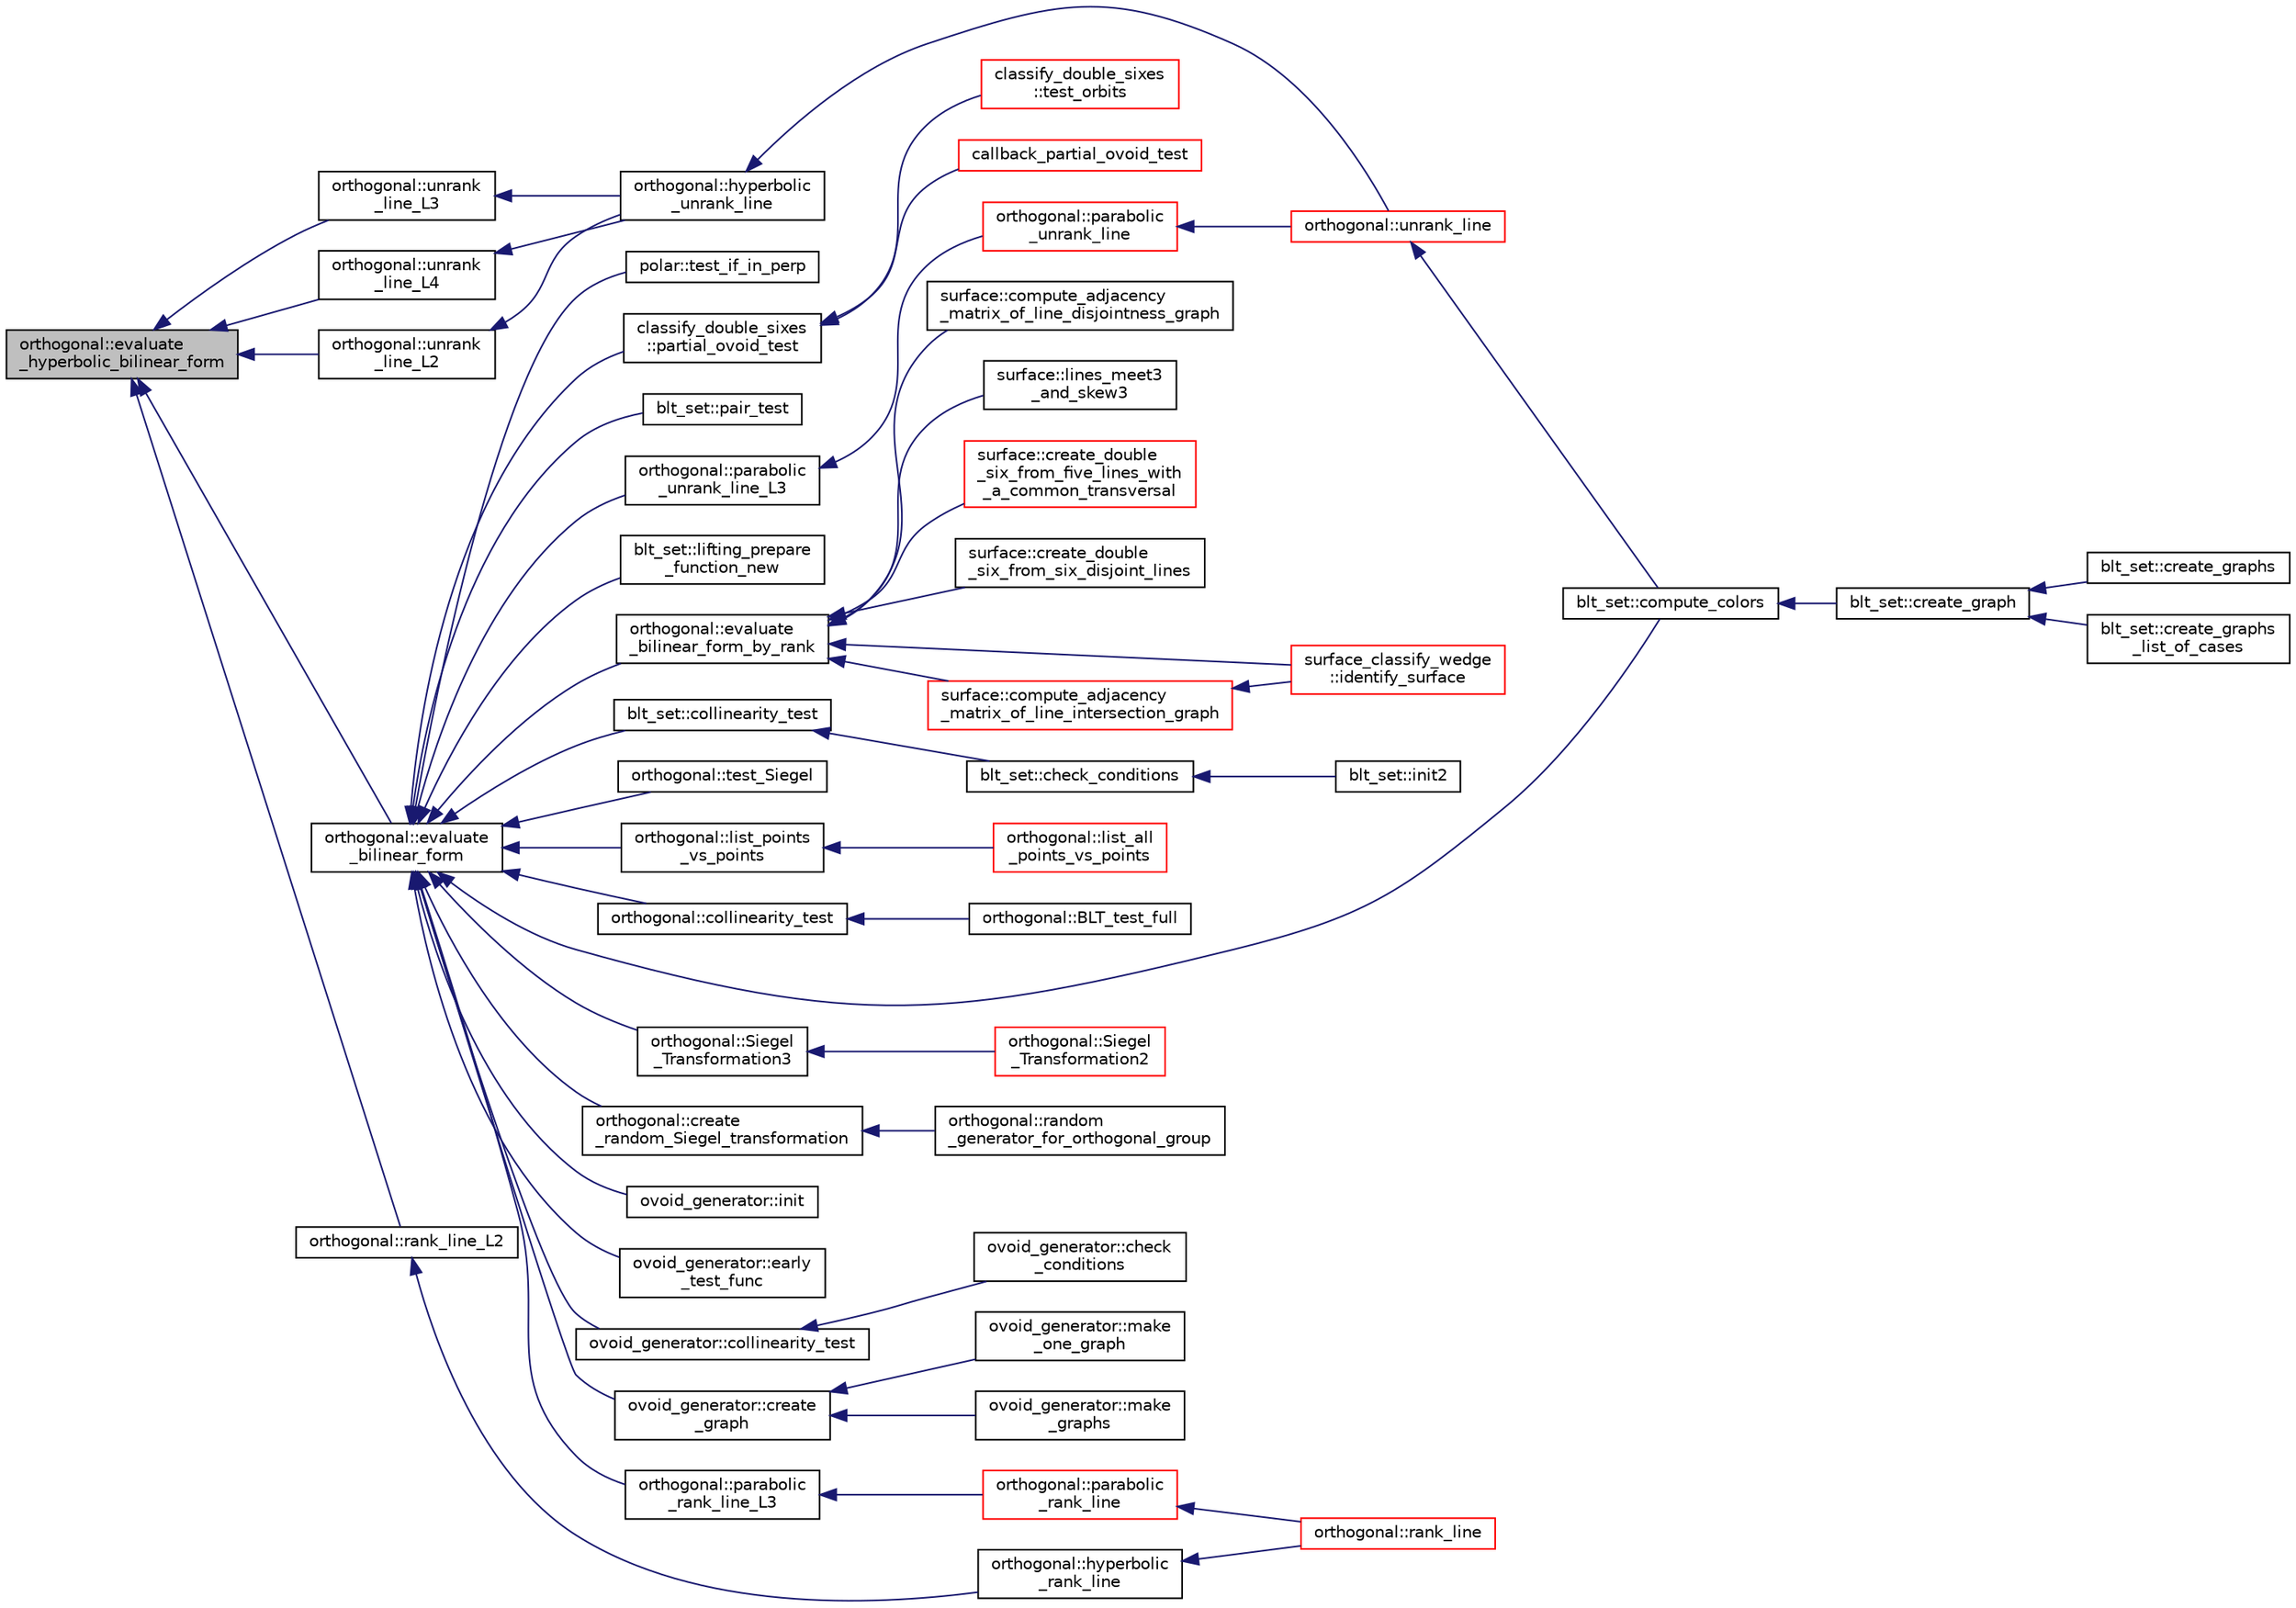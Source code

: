digraph "orthogonal::evaluate_hyperbolic_bilinear_form"
{
  edge [fontname="Helvetica",fontsize="10",labelfontname="Helvetica",labelfontsize="10"];
  node [fontname="Helvetica",fontsize="10",shape=record];
  rankdir="LR";
  Node3478 [label="orthogonal::evaluate\l_hyperbolic_bilinear_form",height=0.2,width=0.4,color="black", fillcolor="grey75", style="filled", fontcolor="black"];
  Node3478 -> Node3479 [dir="back",color="midnightblue",fontsize="10",style="solid",fontname="Helvetica"];
  Node3479 [label="orthogonal::evaluate\l_bilinear_form",height=0.2,width=0.4,color="black", fillcolor="white", style="filled",URL="$d7/daa/classorthogonal.html#a1cb22ce04ab60e22852f610ec3fe5c98"];
  Node3479 -> Node3480 [dir="back",color="midnightblue",fontsize="10",style="solid",fontname="Helvetica"];
  Node3480 [label="blt_set::compute_colors",height=0.2,width=0.4,color="black", fillcolor="white", style="filled",URL="$d1/d3d/classblt__set.html#a6629b3a1a50c0f2736034abaea6f7d63"];
  Node3480 -> Node3481 [dir="back",color="midnightblue",fontsize="10",style="solid",fontname="Helvetica"];
  Node3481 [label="blt_set::create_graph",height=0.2,width=0.4,color="black", fillcolor="white", style="filled",URL="$d1/d3d/classblt__set.html#ae92249ece99ffbc92e93e49cd5d5dccf"];
  Node3481 -> Node3482 [dir="back",color="midnightblue",fontsize="10",style="solid",fontname="Helvetica"];
  Node3482 [label="blt_set::create_graphs",height=0.2,width=0.4,color="black", fillcolor="white", style="filled",URL="$d1/d3d/classblt__set.html#a3f1d4a8ed15875c47b327949f26a4533"];
  Node3481 -> Node3483 [dir="back",color="midnightblue",fontsize="10",style="solid",fontname="Helvetica"];
  Node3483 [label="blt_set::create_graphs\l_list_of_cases",height=0.2,width=0.4,color="black", fillcolor="white", style="filled",URL="$d1/d3d/classblt__set.html#a91ad531d4154bd887182dbd6121476f3"];
  Node3479 -> Node3484 [dir="back",color="midnightblue",fontsize="10",style="solid",fontname="Helvetica"];
  Node3484 [label="blt_set::pair_test",height=0.2,width=0.4,color="black", fillcolor="white", style="filled",URL="$d1/d3d/classblt__set.html#a010e746fd6fc5a539cec27bced4ff477"];
  Node3479 -> Node3485 [dir="back",color="midnightblue",fontsize="10",style="solid",fontname="Helvetica"];
  Node3485 [label="blt_set::collinearity_test",height=0.2,width=0.4,color="black", fillcolor="white", style="filled",URL="$d1/d3d/classblt__set.html#a6031271267004d6f16cb6b59f9c31ec2"];
  Node3485 -> Node3486 [dir="back",color="midnightblue",fontsize="10",style="solid",fontname="Helvetica"];
  Node3486 [label="blt_set::check_conditions",height=0.2,width=0.4,color="black", fillcolor="white", style="filled",URL="$d1/d3d/classblt__set.html#ad51895e1ed3f1541ed735bc06befd9c1"];
  Node3486 -> Node3487 [dir="back",color="midnightblue",fontsize="10",style="solid",fontname="Helvetica"];
  Node3487 [label="blt_set::init2",height=0.2,width=0.4,color="black", fillcolor="white", style="filled",URL="$d1/d3d/classblt__set.html#a3f1204faeab71c253039beffa3e6ee76"];
  Node3479 -> Node3488 [dir="back",color="midnightblue",fontsize="10",style="solid",fontname="Helvetica"];
  Node3488 [label="blt_set::lifting_prepare\l_function_new",height=0.2,width=0.4,color="black", fillcolor="white", style="filled",URL="$d1/d3d/classblt__set.html#a1314b7c0a3b78ba54c0f61a397d8afce"];
  Node3479 -> Node3489 [dir="back",color="midnightblue",fontsize="10",style="solid",fontname="Helvetica"];
  Node3489 [label="orthogonal::evaluate\l_bilinear_form_by_rank",height=0.2,width=0.4,color="black", fillcolor="white", style="filled",URL="$d7/daa/classorthogonal.html#ab4f6117f55f6fbd0fb2bd8b4c8d981bf"];
  Node3489 -> Node3490 [dir="back",color="midnightblue",fontsize="10",style="solid",fontname="Helvetica"];
  Node3490 [label="surface::lines_meet3\l_and_skew3",height=0.2,width=0.4,color="black", fillcolor="white", style="filled",URL="$d5/d88/classsurface.html#af87ed9d20b980a89342f20c206ae5790"];
  Node3489 -> Node3491 [dir="back",color="midnightblue",fontsize="10",style="solid",fontname="Helvetica"];
  Node3491 [label="surface::create_double\l_six_from_five_lines_with\l_a_common_transversal",height=0.2,width=0.4,color="red", fillcolor="white", style="filled",URL="$d5/d88/classsurface.html#a6d8fafa386893521305e016011d55673"];
  Node3489 -> Node3506 [dir="back",color="midnightblue",fontsize="10",style="solid",fontname="Helvetica"];
  Node3506 [label="surface::create_double\l_six_from_six_disjoint_lines",height=0.2,width=0.4,color="black", fillcolor="white", style="filled",URL="$d5/d88/classsurface.html#a4c44f0a33d709edee71537547880dd87"];
  Node3489 -> Node3507 [dir="back",color="midnightblue",fontsize="10",style="solid",fontname="Helvetica"];
  Node3507 [label="surface::compute_adjacency\l_matrix_of_line_intersection_graph",height=0.2,width=0.4,color="red", fillcolor="white", style="filled",URL="$d5/d88/classsurface.html#ac5787faa49029a5d56971271bb59f9f1"];
  Node3507 -> Node3520 [dir="back",color="midnightblue",fontsize="10",style="solid",fontname="Helvetica"];
  Node3520 [label="surface_classify_wedge\l::identify_surface",height=0.2,width=0.4,color="red", fillcolor="white", style="filled",URL="$d7/d5c/classsurface__classify__wedge.html#a0ee820a0324434792bd5362b4606de80"];
  Node3489 -> Node3521 [dir="back",color="midnightblue",fontsize="10",style="solid",fontname="Helvetica"];
  Node3521 [label="surface::compute_adjacency\l_matrix_of_line_disjointness_graph",height=0.2,width=0.4,color="black", fillcolor="white", style="filled",URL="$d5/d88/classsurface.html#ae647f9893e4d2161281845529e7bb0f5"];
  Node3489 -> Node3520 [dir="back",color="midnightblue",fontsize="10",style="solid",fontname="Helvetica"];
  Node3479 -> Node3522 [dir="back",color="midnightblue",fontsize="10",style="solid",fontname="Helvetica"];
  Node3522 [label="orthogonal::list_points\l_vs_points",height=0.2,width=0.4,color="black", fillcolor="white", style="filled",URL="$d7/daa/classorthogonal.html#a80258158dfa1470b42e9036b07c7dfbb"];
  Node3522 -> Node3523 [dir="back",color="midnightblue",fontsize="10",style="solid",fontname="Helvetica"];
  Node3523 [label="orthogonal::list_all\l_points_vs_points",height=0.2,width=0.4,color="red", fillcolor="white", style="filled",URL="$d7/daa/classorthogonal.html#aa896de1a55608e15b02df00777ac7ccb"];
  Node3479 -> Node3529 [dir="back",color="midnightblue",fontsize="10",style="solid",fontname="Helvetica"];
  Node3529 [label="orthogonal::test_Siegel",height=0.2,width=0.4,color="black", fillcolor="white", style="filled",URL="$d7/daa/classorthogonal.html#ad6d248c572d92abe41416065addd4a69"];
  Node3479 -> Node3530 [dir="back",color="midnightblue",fontsize="10",style="solid",fontname="Helvetica"];
  Node3530 [label="orthogonal::collinearity_test",height=0.2,width=0.4,color="black", fillcolor="white", style="filled",URL="$d7/daa/classorthogonal.html#a36b9dba38fbbecaedbf32ee298aafa32"];
  Node3530 -> Node3531 [dir="back",color="midnightblue",fontsize="10",style="solid",fontname="Helvetica"];
  Node3531 [label="orthogonal::BLT_test_full",height=0.2,width=0.4,color="black", fillcolor="white", style="filled",URL="$d7/daa/classorthogonal.html#ab4c41d4de00851e2edc32108f30a9520"];
  Node3479 -> Node3532 [dir="back",color="midnightblue",fontsize="10",style="solid",fontname="Helvetica"];
  Node3532 [label="orthogonal::parabolic\l_unrank_line_L3",height=0.2,width=0.4,color="black", fillcolor="white", style="filled",URL="$d7/daa/classorthogonal.html#ae1edfba289a03ed4d383514c2b0dc4b7"];
  Node3532 -> Node3533 [dir="back",color="midnightblue",fontsize="10",style="solid",fontname="Helvetica"];
  Node3533 [label="orthogonal::parabolic\l_unrank_line",height=0.2,width=0.4,color="red", fillcolor="white", style="filled",URL="$d7/daa/classorthogonal.html#a449cc51a62e11b8699befe951b0f8a4c"];
  Node3533 -> Node3534 [dir="back",color="midnightblue",fontsize="10",style="solid",fontname="Helvetica"];
  Node3534 [label="orthogonal::unrank_line",height=0.2,width=0.4,color="red", fillcolor="white", style="filled",URL="$d7/daa/classorthogonal.html#a27fec576f6e11b80dd4503fa3cf7611e"];
  Node3534 -> Node3480 [dir="back",color="midnightblue",fontsize="10",style="solid",fontname="Helvetica"];
  Node3479 -> Node3794 [dir="back",color="midnightblue",fontsize="10",style="solid",fontname="Helvetica"];
  Node3794 [label="orthogonal::parabolic\l_rank_line_L3",height=0.2,width=0.4,color="black", fillcolor="white", style="filled",URL="$d7/daa/classorthogonal.html#afea1a02e2b439b28127cfa2a782da8c9"];
  Node3794 -> Node3795 [dir="back",color="midnightblue",fontsize="10",style="solid",fontname="Helvetica"];
  Node3795 [label="orthogonal::parabolic\l_rank_line",height=0.2,width=0.4,color="red", fillcolor="white", style="filled",URL="$d7/daa/classorthogonal.html#a7df334ceca90bc5b90c56354dbaf45c9"];
  Node3795 -> Node3796 [dir="back",color="midnightblue",fontsize="10",style="solid",fontname="Helvetica"];
  Node3796 [label="orthogonal::rank_line",height=0.2,width=0.4,color="red", fillcolor="white", style="filled",URL="$d7/daa/classorthogonal.html#a5e1b5a3eb76840f425e71f25dabcd470"];
  Node3479 -> Node3820 [dir="back",color="midnightblue",fontsize="10",style="solid",fontname="Helvetica"];
  Node3820 [label="orthogonal::Siegel\l_Transformation3",height=0.2,width=0.4,color="black", fillcolor="white", style="filled",URL="$d7/daa/classorthogonal.html#ac9129abf3f825e8c7d5591d1ba116ac7"];
  Node3820 -> Node3821 [dir="back",color="midnightblue",fontsize="10",style="solid",fontname="Helvetica"];
  Node3821 [label="orthogonal::Siegel\l_Transformation2",height=0.2,width=0.4,color="red", fillcolor="white", style="filled",URL="$d7/daa/classorthogonal.html#aaf1945ebd71495f1b362e5091d4b30ec"];
  Node3479 -> Node3841 [dir="back",color="midnightblue",fontsize="10",style="solid",fontname="Helvetica"];
  Node3841 [label="orthogonal::create\l_random_Siegel_transformation",height=0.2,width=0.4,color="black", fillcolor="white", style="filled",URL="$d7/daa/classorthogonal.html#ad691ec706194282d2954a5edaca883cf"];
  Node3841 -> Node3842 [dir="back",color="midnightblue",fontsize="10",style="solid",fontname="Helvetica"];
  Node3842 [label="orthogonal::random\l_generator_for_orthogonal_group",height=0.2,width=0.4,color="black", fillcolor="white", style="filled",URL="$d7/daa/classorthogonal.html#a380946c3af4d3d83118c409a7aecfe3d"];
  Node3479 -> Node3787 [dir="back",color="midnightblue",fontsize="10",style="solid",fontname="Helvetica"];
  Node3787 [label="ovoid_generator::init",height=0.2,width=0.4,color="black", fillcolor="white", style="filled",URL="$d3/daf/classovoid__generator.html#a44d90a4751554076f432f35089a964c2"];
  Node3479 -> Node3843 [dir="back",color="midnightblue",fontsize="10",style="solid",fontname="Helvetica"];
  Node3843 [label="ovoid_generator::early\l_test_func",height=0.2,width=0.4,color="black", fillcolor="white", style="filled",URL="$d3/daf/classovoid__generator.html#a06cd2b374b0d5de8cddc2f0143930f8d"];
  Node3479 -> Node3844 [dir="back",color="midnightblue",fontsize="10",style="solid",fontname="Helvetica"];
  Node3844 [label="ovoid_generator::collinearity_test",height=0.2,width=0.4,color="black", fillcolor="white", style="filled",URL="$d3/daf/classovoid__generator.html#ae2779df2b3b46df65bc89b774ed37d9a"];
  Node3844 -> Node3845 [dir="back",color="midnightblue",fontsize="10",style="solid",fontname="Helvetica"];
  Node3845 [label="ovoid_generator::check\l_conditions",height=0.2,width=0.4,color="black", fillcolor="white", style="filled",URL="$d3/daf/classovoid__generator.html#a6238427dcb098555e2067902ffde98f9"];
  Node3479 -> Node3846 [dir="back",color="midnightblue",fontsize="10",style="solid",fontname="Helvetica"];
  Node3846 [label="ovoid_generator::create\l_graph",height=0.2,width=0.4,color="black", fillcolor="white", style="filled",URL="$d3/daf/classovoid__generator.html#a7c2583a76698e979ed9e74d110114652"];
  Node3846 -> Node3847 [dir="back",color="midnightblue",fontsize="10",style="solid",fontname="Helvetica"];
  Node3847 [label="ovoid_generator::make\l_graphs",height=0.2,width=0.4,color="black", fillcolor="white", style="filled",URL="$d3/daf/classovoid__generator.html#ad231178badc9e58ed4a0d61f6f7adabc"];
  Node3846 -> Node3848 [dir="back",color="midnightblue",fontsize="10",style="solid",fontname="Helvetica"];
  Node3848 [label="ovoid_generator::make\l_one_graph",height=0.2,width=0.4,color="black", fillcolor="white", style="filled",URL="$d3/daf/classovoid__generator.html#a2954bc30f73d246408d8907307e18a42"];
  Node3479 -> Node3849 [dir="back",color="midnightblue",fontsize="10",style="solid",fontname="Helvetica"];
  Node3849 [label="polar::test_if_in_perp",height=0.2,width=0.4,color="black", fillcolor="white", style="filled",URL="$da/d1c/classpolar.html#a6e400ec31bb2c7ab36b3b19da84139a8"];
  Node3479 -> Node3543 [dir="back",color="midnightblue",fontsize="10",style="solid",fontname="Helvetica"];
  Node3543 [label="classify_double_sixes\l::partial_ovoid_test",height=0.2,width=0.4,color="black", fillcolor="white", style="filled",URL="$dd/d23/classclassify__double__sixes.html#a9535ae3adb2856d9a819b204b5fcdd51"];
  Node3543 -> Node3544 [dir="back",color="midnightblue",fontsize="10",style="solid",fontname="Helvetica"];
  Node3544 [label="callback_partial_ovoid_test",height=0.2,width=0.4,color="red", fillcolor="white", style="filled",URL="$d5/de0/top__level__global_8_c.html#a727820f93ffbddb54e384905b4661761"];
  Node3543 -> Node3546 [dir="back",color="midnightblue",fontsize="10",style="solid",fontname="Helvetica"];
  Node3546 [label="classify_double_sixes\l::test_orbits",height=0.2,width=0.4,color="red", fillcolor="white", style="filled",URL="$dd/d23/classclassify__double__sixes.html#abbdf82332e2bd681f4afb1b21fa85bed"];
  Node3478 -> Node3850 [dir="back",color="midnightblue",fontsize="10",style="solid",fontname="Helvetica"];
  Node3850 [label="orthogonal::unrank\l_line_L2",height=0.2,width=0.4,color="black", fillcolor="white", style="filled",URL="$d7/daa/classorthogonal.html#abb7883ab6e8726606f8b82094d1181a5"];
  Node3850 -> Node3581 [dir="back",color="midnightblue",fontsize="10",style="solid",fontname="Helvetica"];
  Node3581 [label="orthogonal::hyperbolic\l_unrank_line",height=0.2,width=0.4,color="black", fillcolor="white", style="filled",URL="$d7/daa/classorthogonal.html#a94952194cdcc478feb676e97e2e272f2"];
  Node3581 -> Node3534 [dir="back",color="midnightblue",fontsize="10",style="solid",fontname="Helvetica"];
  Node3478 -> Node3851 [dir="back",color="midnightblue",fontsize="10",style="solid",fontname="Helvetica"];
  Node3851 [label="orthogonal::rank_line_L2",height=0.2,width=0.4,color="black", fillcolor="white", style="filled",URL="$d7/daa/classorthogonal.html#abd9adb280933c973c9288e2764f72256"];
  Node3851 -> Node3818 [dir="back",color="midnightblue",fontsize="10",style="solid",fontname="Helvetica"];
  Node3818 [label="orthogonal::hyperbolic\l_rank_line",height=0.2,width=0.4,color="black", fillcolor="white", style="filled",URL="$d7/daa/classorthogonal.html#a2810f9a6851f445b03fdbfe2a888e9f5"];
  Node3818 -> Node3796 [dir="back",color="midnightblue",fontsize="10",style="solid",fontname="Helvetica"];
  Node3478 -> Node3852 [dir="back",color="midnightblue",fontsize="10",style="solid",fontname="Helvetica"];
  Node3852 [label="orthogonal::unrank\l_line_L3",height=0.2,width=0.4,color="black", fillcolor="white", style="filled",URL="$d7/daa/classorthogonal.html#a3546eded4c93131b31df43de26a08991"];
  Node3852 -> Node3581 [dir="back",color="midnightblue",fontsize="10",style="solid",fontname="Helvetica"];
  Node3478 -> Node3853 [dir="back",color="midnightblue",fontsize="10",style="solid",fontname="Helvetica"];
  Node3853 [label="orthogonal::unrank\l_line_L4",height=0.2,width=0.4,color="black", fillcolor="white", style="filled",URL="$d7/daa/classorthogonal.html#ab207c36ebccd5b91981d678a56ffd9eb"];
  Node3853 -> Node3581 [dir="back",color="midnightblue",fontsize="10",style="solid",fontname="Helvetica"];
}
